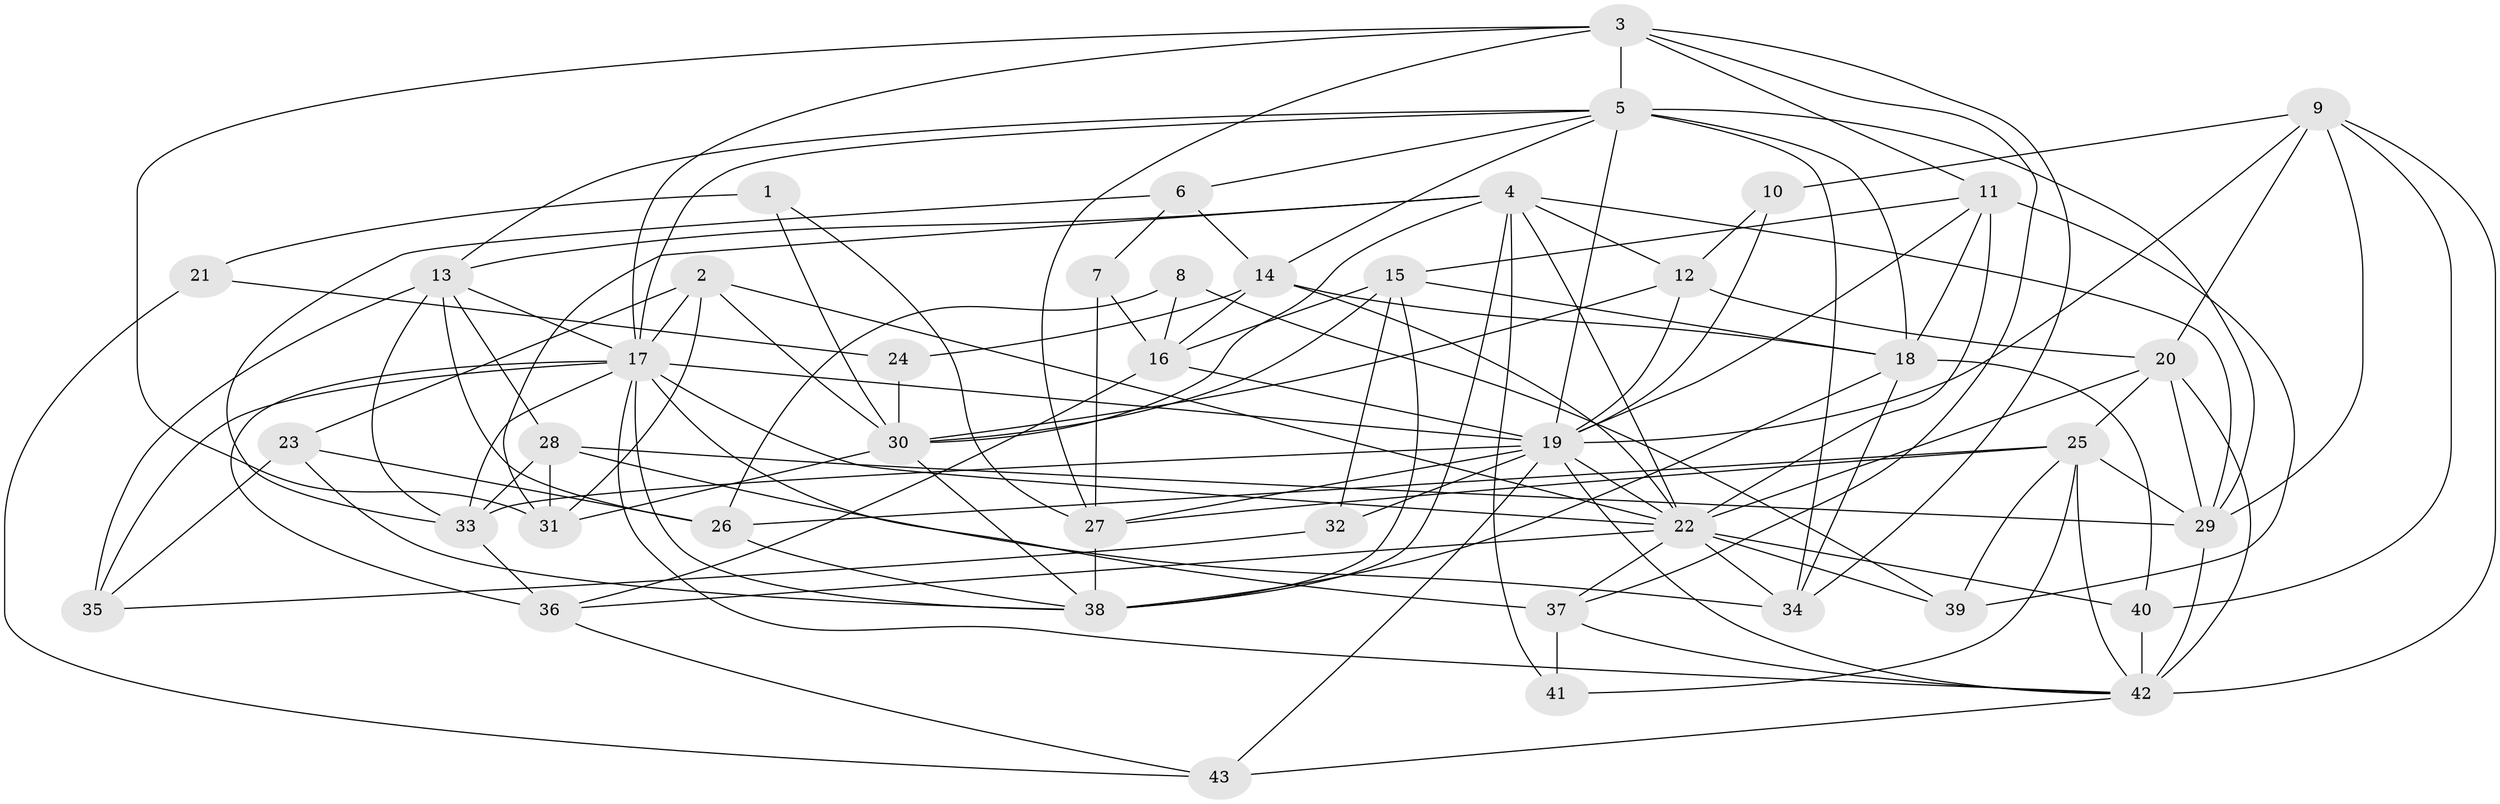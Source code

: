 // original degree distribution, {3: 0.32710280373831774, 2: 0.1308411214953271, 5: 0.1308411214953271, 6: 0.14953271028037382, 4: 0.22429906542056074, 8: 0.009345794392523364, 9: 0.018691588785046728, 7: 0.009345794392523364}
// Generated by graph-tools (version 1.1) at 2025/36/03/04/25 23:36:59]
// undirected, 43 vertices, 125 edges
graph export_dot {
  node [color=gray90,style=filled];
  1;
  2;
  3;
  4;
  5;
  6;
  7;
  8;
  9;
  10;
  11;
  12;
  13;
  14;
  15;
  16;
  17;
  18;
  19;
  20;
  21;
  22;
  23;
  24;
  25;
  26;
  27;
  28;
  29;
  30;
  31;
  32;
  33;
  34;
  35;
  36;
  37;
  38;
  39;
  40;
  41;
  42;
  43;
  1 -- 21 [weight=2.0];
  1 -- 27 [weight=1.0];
  1 -- 30 [weight=1.0];
  2 -- 17 [weight=1.0];
  2 -- 22 [weight=1.0];
  2 -- 23 [weight=1.0];
  2 -- 30 [weight=1.0];
  2 -- 31 [weight=1.0];
  3 -- 5 [weight=1.0];
  3 -- 11 [weight=1.0];
  3 -- 17 [weight=1.0];
  3 -- 27 [weight=1.0];
  3 -- 31 [weight=1.0];
  3 -- 34 [weight=1.0];
  3 -- 37 [weight=1.0];
  4 -- 12 [weight=1.0];
  4 -- 13 [weight=1.0];
  4 -- 22 [weight=1.0];
  4 -- 29 [weight=1.0];
  4 -- 30 [weight=1.0];
  4 -- 31 [weight=1.0];
  4 -- 38 [weight=1.0];
  4 -- 41 [weight=1.0];
  5 -- 6 [weight=1.0];
  5 -- 13 [weight=1.0];
  5 -- 14 [weight=1.0];
  5 -- 17 [weight=1.0];
  5 -- 18 [weight=1.0];
  5 -- 19 [weight=2.0];
  5 -- 29 [weight=3.0];
  5 -- 34 [weight=1.0];
  6 -- 7 [weight=1.0];
  6 -- 14 [weight=1.0];
  6 -- 33 [weight=1.0];
  7 -- 16 [weight=1.0];
  7 -- 27 [weight=3.0];
  8 -- 16 [weight=1.0];
  8 -- 26 [weight=2.0];
  8 -- 39 [weight=1.0];
  9 -- 10 [weight=1.0];
  9 -- 19 [weight=2.0];
  9 -- 20 [weight=1.0];
  9 -- 29 [weight=1.0];
  9 -- 40 [weight=1.0];
  9 -- 42 [weight=1.0];
  10 -- 12 [weight=1.0];
  10 -- 19 [weight=1.0];
  11 -- 15 [weight=1.0];
  11 -- 18 [weight=1.0];
  11 -- 19 [weight=1.0];
  11 -- 22 [weight=1.0];
  11 -- 39 [weight=1.0];
  12 -- 19 [weight=1.0];
  12 -- 20 [weight=1.0];
  12 -- 30 [weight=1.0];
  13 -- 17 [weight=1.0];
  13 -- 26 [weight=2.0];
  13 -- 28 [weight=1.0];
  13 -- 33 [weight=1.0];
  13 -- 35 [weight=1.0];
  14 -- 16 [weight=1.0];
  14 -- 18 [weight=1.0];
  14 -- 22 [weight=2.0];
  14 -- 24 [weight=1.0];
  15 -- 16 [weight=1.0];
  15 -- 18 [weight=1.0];
  15 -- 30 [weight=1.0];
  15 -- 32 [weight=1.0];
  15 -- 38 [weight=1.0];
  16 -- 19 [weight=1.0];
  16 -- 36 [weight=1.0];
  17 -- 19 [weight=1.0];
  17 -- 22 [weight=1.0];
  17 -- 33 [weight=1.0];
  17 -- 35 [weight=2.0];
  17 -- 36 [weight=1.0];
  17 -- 37 [weight=2.0];
  17 -- 38 [weight=1.0];
  17 -- 42 [weight=1.0];
  18 -- 34 [weight=1.0];
  18 -- 38 [weight=1.0];
  18 -- 40 [weight=1.0];
  19 -- 22 [weight=2.0];
  19 -- 27 [weight=1.0];
  19 -- 32 [weight=1.0];
  19 -- 33 [weight=1.0];
  19 -- 42 [weight=1.0];
  19 -- 43 [weight=1.0];
  20 -- 22 [weight=1.0];
  20 -- 25 [weight=2.0];
  20 -- 29 [weight=1.0];
  20 -- 42 [weight=1.0];
  21 -- 24 [weight=1.0];
  21 -- 43 [weight=1.0];
  22 -- 34 [weight=1.0];
  22 -- 36 [weight=1.0];
  22 -- 37 [weight=1.0];
  22 -- 39 [weight=1.0];
  22 -- 40 [weight=1.0];
  23 -- 26 [weight=1.0];
  23 -- 35 [weight=1.0];
  23 -- 38 [weight=1.0];
  24 -- 30 [weight=1.0];
  25 -- 26 [weight=1.0];
  25 -- 27 [weight=1.0];
  25 -- 29 [weight=2.0];
  25 -- 39 [weight=1.0];
  25 -- 41 [weight=1.0];
  25 -- 42 [weight=1.0];
  26 -- 38 [weight=1.0];
  27 -- 38 [weight=3.0];
  28 -- 29 [weight=1.0];
  28 -- 31 [weight=2.0];
  28 -- 33 [weight=2.0];
  28 -- 34 [weight=1.0];
  29 -- 42 [weight=3.0];
  30 -- 31 [weight=1.0];
  30 -- 38 [weight=1.0];
  32 -- 35 [weight=1.0];
  33 -- 36 [weight=1.0];
  36 -- 43 [weight=1.0];
  37 -- 41 [weight=1.0];
  37 -- 42 [weight=1.0];
  40 -- 42 [weight=1.0];
  42 -- 43 [weight=1.0];
}
